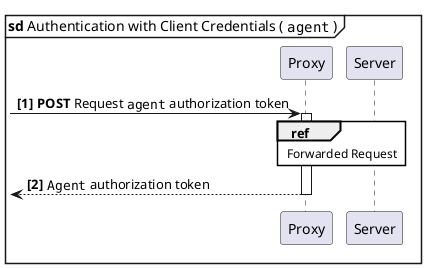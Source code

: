 @startuml
'https://plantuml.com/sequence-diagram

skinparam sequenceReferenceBackgroundColor white

mainframe **sd** Authentication with Client Credentials ( ""agent"" )
autonumber 1 1 "<b>[0]"

participant "Proxy" as Proxy
participant "Server" as Server

    [->     Proxy       ++  : **POST** Request ""agent"" authorization token
ref over Proxy, Server      : Forwarded Request
    [<--    Proxy       --  : ""Agent"" authorization token
@enduml